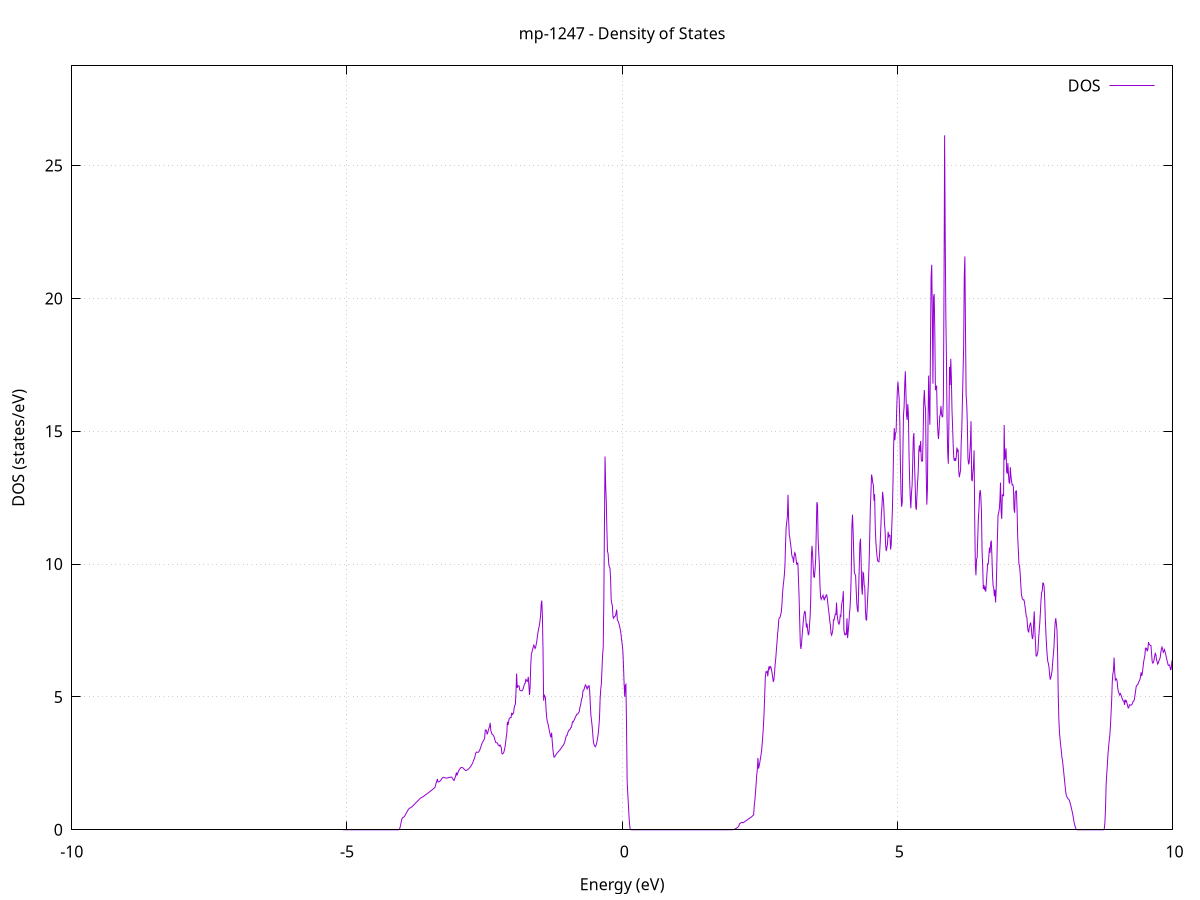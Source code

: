 set title 'mp-1247 - Density of States'
set xlabel 'Energy (eV)'
set ylabel 'DOS (states/eV)'
set grid
set xrange [-10:10]
set yrange [0:28.753]
set xzeroaxis lt -1
set terminal png size 800,600
set output 'mp-1247_dos_gnuplot.png'
plot '-' using 1:2 with lines title 'DOS'
-5.075200 0.000000
-5.064000 0.000000
-5.052800 0.000000
-5.041700 0.000000
-5.030500 0.000000
-5.019400 0.000000
-5.008200 0.000000
-4.997100 0.000000
-4.985900 0.000000
-4.974700 0.000000
-4.963600 0.000000
-4.952400 0.000000
-4.941300 0.000000
-4.930100 0.000000
-4.919000 0.000000
-4.907800 0.000000
-4.896600 0.000000
-4.885500 0.000000
-4.874300 0.000000
-4.863200 0.000000
-4.852000 0.000000
-4.840900 0.000000
-4.829700 0.000000
-4.818500 0.000000
-4.807400 0.000000
-4.796200 0.000000
-4.785100 0.000000
-4.773900 0.000000
-4.762700 0.000000
-4.751600 0.000000
-4.740400 0.000000
-4.729300 0.000000
-4.718100 0.000000
-4.707000 0.000000
-4.695800 0.000000
-4.684600 0.000000
-4.673500 0.000000
-4.662300 0.000000
-4.651200 0.000000
-4.640000 0.000000
-4.628900 0.000000
-4.617700 0.000000
-4.606500 0.000000
-4.595400 0.000000
-4.584200 0.000000
-4.573100 0.000000
-4.561900 0.000000
-4.550800 0.000000
-4.539600 0.000000
-4.528400 0.000000
-4.517300 0.000000
-4.506100 0.000000
-4.495000 0.000000
-4.483800 0.000000
-4.472600 0.000000
-4.461500 0.000000
-4.450300 0.000000
-4.439200 0.000000
-4.428000 0.000000
-4.416900 0.000000
-4.405700 0.000000
-4.394500 0.000000
-4.383400 0.000000
-4.372200 0.000000
-4.361100 0.000000
-4.349900 0.000000
-4.338800 0.000000
-4.327600 0.000000
-4.316400 0.000000
-4.305300 0.000000
-4.294100 0.000000
-4.283000 0.000000
-4.271800 0.000000
-4.260600 0.000000
-4.249500 0.000000
-4.238300 0.000000
-4.227200 0.000000
-4.216000 0.000000
-4.204900 0.000000
-4.193700 0.000000
-4.182500 0.000000
-4.171400 0.000000
-4.160200 0.000000
-4.149100 0.000000
-4.137900 0.000000
-4.126800 0.000000
-4.115600 0.000000
-4.104400 0.000000
-4.093300 0.000000
-4.082100 0.000000
-4.071000 0.000000
-4.059800 0.000100
-4.048700 0.020600
-4.037500 0.075600
-4.026300 0.165200
-4.015200 0.288600
-4.004000 0.396900
-3.992900 0.443700
-3.981700 0.468200
-3.970500 0.472500
-3.959400 0.489600
-3.948200 0.529400
-3.937100 0.570300
-3.925900 0.612200
-3.914800 0.654700
-3.903600 0.696800
-3.892400 0.738500
-3.881300 0.774800
-3.870100 0.800400
-3.859000 0.816200
-3.847800 0.825700
-3.836700 0.836000
-3.825500 0.854900
-3.814300 0.876600
-3.803200 0.899200
-3.792000 0.922300
-3.780900 0.946100
-3.769700 0.970100
-3.758600 0.994200
-3.747400 1.018200
-3.736200 1.042100
-3.725100 1.063900
-3.713900 1.086000
-3.702800 1.109100
-3.691600 1.133500
-3.680400 1.158400
-3.669300 1.180000
-3.658100 1.197400
-3.647000 1.211100
-3.635800 1.222500
-3.624700 1.236100
-3.613500 1.251800
-3.602300 1.268200
-3.591200 1.284900
-3.580000 1.301900
-3.568900 1.319000
-3.557700 1.336200
-3.546600 1.353300
-3.535400 1.370400
-3.524200 1.387400
-3.513100 1.405000
-3.501900 1.423100
-3.490800 1.441500
-3.479600 1.459800
-3.468500 1.478000
-3.457300 1.496300
-3.446100 1.515000
-3.435000 1.534200
-3.423800 1.553700
-3.412700 1.573500
-3.401500 1.593700
-3.390300 1.681600
-3.379200 1.762900
-3.368000 1.838500
-3.356900 1.909600
-3.345700 1.797500
-3.334600 1.802200
-3.323400 1.814700
-3.312200 1.827100
-3.301100 1.853700
-3.289900 1.880700
-3.278800 1.919800
-3.267600 1.950700
-3.256500 1.968000
-3.245300 1.977100
-3.234100 1.970500
-3.223000 1.958900
-3.211800 1.948600
-3.200700 1.945900
-3.189500 1.946400
-3.178400 1.949200
-3.167200 1.955500
-3.156000 1.962500
-3.144900 1.968100
-3.133700 1.972800
-3.122600 1.976300
-3.111400 1.985900
-3.100200 1.981900
-3.089100 1.959400
-3.077900 1.923800
-3.066800 1.884400
-3.055600 1.855400
-3.044500 1.908200
-3.033300 1.976200
-3.022100 2.057900
-3.011000 2.154700
-2.999800 2.060900
-2.988700 2.123000
-2.977500 2.185800
-2.966400 2.238000
-2.955200 2.274700
-2.944000 2.303900
-2.932900 2.335500
-2.921700 2.344100
-2.910600 2.343300
-2.899400 2.335900
-2.888300 2.322100
-2.877100 2.295300
-2.865900 2.269500
-2.854800 2.246800
-2.843600 2.231900
-2.832500 2.235500
-2.821300 2.245700
-2.810100 2.260400
-2.799000 2.278200
-2.787800 2.296800
-2.776700 2.320700
-2.765500 2.348400
-2.754400 2.376700
-2.743200 2.412700
-2.732000 2.451600
-2.720900 2.495500
-2.709700 2.540800
-2.698600 2.618400
-2.687400 2.669700
-2.676300 2.738000
-2.665100 2.849500
-2.653900 2.911100
-2.642800 2.926000
-2.631600 2.919700
-2.620500 2.914500
-2.609300 2.923100
-2.598200 2.958200
-2.587000 3.006000
-2.575800 3.067800
-2.564700 3.134700
-2.553500 3.204100
-2.542400 3.275700
-2.531200 3.309400
-2.520000 3.360500
-2.508900 3.386500
-2.497700 3.456500
-2.486600 3.759500
-2.475400 3.749800
-2.464300 3.729200
-2.453100 3.590000
-2.441900 3.658100
-2.430800 3.745400
-2.419600 3.829300
-2.408500 3.890800
-2.397300 4.022300
-2.386200 3.736600
-2.375000 3.662900
-2.363800 3.596400
-2.352700 3.586800
-2.341500 3.553500
-2.330400 3.512200
-2.319200 3.448600
-2.308100 3.355700
-2.296900 3.285200
-2.285700 3.277700
-2.274600 3.273200
-2.263400 3.257200
-2.252300 3.184400
-2.241100 3.177200
-2.229900 3.153200
-2.218800 3.192300
-2.207600 3.135500
-2.196500 3.110200
-2.185300 2.873600
-2.174200 2.854000
-2.163000 2.875300
-2.151800 2.907900
-2.140700 2.989700
-2.129500 3.099600
-2.118400 3.256200
-2.107200 3.465900
-2.096100 3.626100
-2.084900 4.061200
-2.073700 3.941000
-2.062600 4.081000
-2.051400 4.194200
-2.040300 4.201700
-2.029100 4.225600
-2.018000 4.225600
-2.006800 4.403900
-1.995600 4.336100
-1.984500 4.361300
-1.973300 4.396700
-1.962200 4.580700
-1.951000 4.679500
-1.939800 4.725000
-1.928700 5.196100
-1.917500 5.880800
-1.906400 5.337300
-1.895200 5.420400
-1.884100 5.409800
-1.872900 5.417500
-1.861700 5.270100
-1.850600 5.237800
-1.839400 5.233100
-1.828300 5.238400
-1.817100 5.234800
-1.806000 5.275100
-1.794800 5.337300
-1.783600 5.426700
-1.772500 5.496200
-1.761300 5.513600
-1.750200 5.660900
-1.739000 5.639300
-1.727900 5.584800
-1.716700 5.596800
-1.705500 5.755600
-1.694400 5.425000
-1.683200 5.074500
-1.672100 5.373700
-1.660900 6.184800
-1.649700 6.591800
-1.638600 6.688500
-1.627400 6.790500
-1.616300 6.870400
-1.605100 6.949600
-1.594000 6.903400
-1.582800 6.822600
-1.571600 6.869200
-1.560500 6.990300
-1.549300 7.120200
-1.538200 7.318200
-1.527000 7.453800
-1.515900 7.574100
-1.504700 7.690000
-1.493500 7.853700
-1.482400 8.046800
-1.471200 8.481200
-1.460100 8.626700
-1.448900 8.059600
-1.437800 6.768700
-1.426600 4.859200
-1.415400 5.067800
-1.404300 5.028300
-1.393100 4.955700
-1.382000 4.516900
-1.370800 4.221500
-1.359600 4.072600
-1.348500 4.003000
-1.337300 3.880600
-1.326200 3.768800
-1.315000 3.652000
-1.303900 3.539000
-1.292700 3.478600
-1.281500 3.652800
-1.270400 3.326600
-1.259200 3.053100
-1.248100 2.843100
-1.236900 2.732100
-1.225800 2.743900
-1.214600 2.785200
-1.203400 2.823000
-1.192300 2.858200
-1.181100 2.889400
-1.170000 2.915600
-1.158800 2.940800
-1.147700 2.965200
-1.136500 2.990200
-1.125300 3.018800
-1.114200 3.052600
-1.103000 3.086200
-1.091900 3.122800
-1.080700 3.154300
-1.069500 3.184700
-1.058400 3.224700
-1.047200 3.277000
-1.036100 3.358300
-1.024900 3.453300
-1.013800 3.539300
-1.002600 3.545800
-0.991400 3.621300
-0.980300 3.696000
-0.969100 3.747500
-0.958000 3.752600
-0.946800 3.778400
-0.935700 3.833000
-0.924500 3.854300
-0.913300 3.948000
-0.902200 4.066500
-0.891000 4.057500
-0.879900 4.097500
-0.868700 4.145300
-0.857600 4.201200
-0.846400 4.253700
-0.835200 4.298100
-0.824100 4.348400
-0.812900 4.347900
-0.801800 4.368400
-0.790600 4.406500
-0.779400 4.442900
-0.768300 4.606500
-0.757100 4.673400
-0.746000 4.807200
-0.734800 4.934200
-0.723700 4.980900
-0.712500 5.225900
-0.701300 5.239500
-0.690200 5.298700
-0.679000 5.386000
-0.667900 5.453000
-0.656700 5.427900
-0.645600 5.340400
-0.634400 5.300300
-0.623200 5.386300
-0.612100 5.372000
-0.600900 5.441900
-0.589800 5.219700
-0.578600 4.739000
-0.567500 4.307700
-0.556300 4.112400
-0.545100 3.897500
-0.534000 3.612700
-0.522800 3.326400
-0.511700 3.211900
-0.500500 3.166300
-0.489300 3.123800
-0.478200 3.156300
-0.467000 3.229700
-0.455900 3.332500
-0.444700 3.470300
-0.433600 3.638500
-0.422400 3.886100
-0.411200 4.227400
-0.400100 4.928200
-0.388900 5.288200
-0.377800 5.491300
-0.366600 6.036900
-0.355500 6.569100
-0.344300 6.852000
-0.333100 8.529000
-0.322000 11.358400
-0.310800 14.051500
-0.299700 12.970100
-0.288500 12.371200
-0.277400 11.318900
-0.266200 10.478300
-0.255000 10.390800
-0.243900 10.021000
-0.232700 9.900000
-0.221600 9.853700
-0.210400 9.479300
-0.199200 8.657000
-0.188100 8.526700
-0.176900 8.411400
-0.165800 8.009000
-0.154600 7.961200
-0.143500 8.024900
-0.132300 8.035600
-0.121100 8.049200
-0.110000 8.168900
-0.098800 8.285000
-0.087700 7.899900
-0.076500 7.860100
-0.065400 7.808200
-0.054200 7.728400
-0.043000 7.626800
-0.031900 7.515500
-0.020700 7.357400
-0.009600 7.144500
0.001600 6.973600
0.012700 6.747500
0.023900 6.197400
0.035100 5.533400
0.046200 5.005700
0.057400 5.440500
0.068500 5.472500
0.079700 3.892500
0.090900 1.823300
0.102000 1.375400
0.113200 0.957900
0.124300 0.524700
0.135500 0.181700
0.146600 0.025100
0.157800 0.000000
0.169000 0.000000
0.180100 0.000000
0.191300 0.000000
0.202400 0.000000
0.213600 0.000000
0.224700 0.000000
0.235900 0.000000
0.247100 0.000000
0.258200 0.000000
0.269400 0.000000
0.280500 0.000000
0.291700 0.000000
0.302900 0.000000
0.314000 0.000000
0.325200 0.000000
0.336300 0.000000
0.347500 0.000000
0.358600 0.000000
0.369800 0.000000
0.381000 0.000000
0.392100 0.000000
0.403300 0.000000
0.414400 0.000000
0.425600 0.000000
0.436700 0.000000
0.447900 0.000000
0.459100 0.000000
0.470200 0.000000
0.481400 0.000000
0.492500 0.000000
0.503700 0.000000
0.514800 0.000000
0.526000 0.000000
0.537200 0.000000
0.548300 0.000000
0.559500 0.000000
0.570600 0.000000
0.581800 0.000000
0.593000 0.000000
0.604100 0.000000
0.615300 0.000000
0.626400 0.000000
0.637600 0.000000
0.648700 0.000000
0.659900 0.000000
0.671100 0.000000
0.682200 0.000000
0.693400 0.000000
0.704500 0.000000
0.715700 0.000000
0.726800 0.000000
0.738000 0.000000
0.749200 0.000000
0.760300 0.000000
0.771500 0.000000
0.782600 0.000000
0.793800 0.000000
0.804900 0.000000
0.816100 0.000000
0.827300 0.000000
0.838400 0.000000
0.849600 0.000000
0.860700 0.000000
0.871900 0.000000
0.883100 0.000000
0.894200 0.000000
0.905400 0.000000
0.916500 0.000000
0.927700 0.000000
0.938800 0.000000
0.950000 0.000000
0.961200 0.000000
0.972300 0.000000
0.983500 0.000000
0.994600 0.000000
1.005800 0.000000
1.016900 0.000000
1.028100 0.000000
1.039300 0.000000
1.050400 0.000000
1.061600 0.000000
1.072700 0.000000
1.083900 0.000000
1.095000 0.000000
1.106200 0.000000
1.117400 0.000000
1.128500 0.000000
1.139700 0.000000
1.150800 0.000000
1.162000 0.000000
1.173200 0.000000
1.184300 0.000000
1.195500 0.000000
1.206600 0.000000
1.217800 0.000000
1.228900 0.000000
1.240100 0.000000
1.251300 0.000000
1.262400 0.000000
1.273600 0.000000
1.284700 0.000000
1.295900 0.000000
1.307000 0.000000
1.318200 0.000000
1.329400 0.000000
1.340500 0.000000
1.351700 0.000000
1.362800 0.000000
1.374000 0.000000
1.385100 0.000000
1.396300 0.000000
1.407500 0.000000
1.418600 0.000000
1.429800 0.000000
1.440900 0.000000
1.452100 0.000000
1.463300 0.000000
1.474400 0.000000
1.485600 0.000000
1.496700 0.000000
1.507900 0.000000
1.519000 0.000000
1.530200 0.000000
1.541400 0.000000
1.552500 0.000000
1.563700 0.000000
1.574800 0.000000
1.586000 0.000000
1.597100 0.000000
1.608300 0.000000
1.619500 0.000000
1.630600 0.000000
1.641800 0.000000
1.652900 0.000000
1.664100 0.000000
1.675200 0.000000
1.686400 0.000000
1.697600 0.000000
1.708700 0.000000
1.719900 0.000000
1.731000 0.000000
1.742200 0.000000
1.753400 0.000000
1.764500 0.000000
1.775700 0.000000
1.786800 0.000000
1.798000 0.000000
1.809100 0.000000
1.820300 0.000000
1.831500 0.000000
1.842600 0.000000
1.853800 0.000000
1.864900 0.000000
1.876100 0.000000
1.887200 0.000000
1.898400 0.000000
1.909600 0.000000
1.920700 0.000000
1.931900 0.000000
1.943000 0.000000
1.954200 0.000000
1.965300 0.000000
1.976500 0.000000
1.987700 0.000000
1.998800 0.000100
2.010000 0.001900
2.021100 0.006000
2.032300 0.012300
2.043500 0.020800
2.054600 0.031600
2.065800 0.044600
2.076900 0.059400
2.088100 0.075600
2.099200 0.093000
2.110400 0.111800
2.121600 0.152700
2.132700 0.228800
2.143900 0.244100
2.155000 0.258300
2.166200 0.271400
2.177300 0.283400
2.188500 0.263700
2.199700 0.265900
2.210800 0.280900
2.222000 0.296700
2.233100 0.313100
2.244300 0.329700
2.255400 0.346200
2.266600 0.362600
2.277800 0.379000
2.288900 0.395400
2.300100 0.411800
2.311200 0.428100
2.322400 0.443900
2.333600 0.457300
2.344700 0.476500
2.355900 0.497100
2.367000 0.518800
2.378200 0.541600
2.389300 0.565900
2.400500 0.914900
2.411700 1.106500
2.422800 1.404800
2.434000 1.711900
2.445100 2.060700
2.456300 2.260800
2.467400 2.702400
2.478600 2.304300
2.489800 2.414100
2.500900 2.524300
2.512100 2.680200
2.523200 2.812000
2.534400 2.991700
2.545500 3.256400
2.556700 3.569800
2.567900 3.933200
2.579000 4.405000
2.590200 5.068200
2.601300 5.725900
2.612500 5.943600
2.623700 5.926600
2.634800 5.963200
2.646000 5.778700
2.657100 5.999400
2.668300 6.148000
2.679400 6.064000
2.690600 6.145800
2.701800 6.126100
2.712900 6.030100
2.724100 5.899200
2.735200 5.737700
2.746400 5.567700
2.757500 5.650800
2.768700 5.891000
2.779900 6.222900
2.791000 6.441800
2.802200 6.760500
2.813300 7.047500
2.824500 7.382100
2.835600 7.585800
2.846800 7.923000
2.858000 7.978600
2.869100 7.996800
2.880300 8.093300
2.891400 8.192000
2.902600 8.461500
2.913800 8.867700
2.924900 9.160400
2.936100 9.354900
2.947200 9.593300
2.958400 9.952800
2.969500 10.801100
2.980700 11.406000
2.991900 11.591000
3.003000 11.810600
3.014200 12.607200
3.025300 11.686400
3.036500 11.102600
3.047600 10.972100
3.058800 10.790500
3.070000 10.609100
3.081100 10.362200
3.092300 10.250500
3.103400 10.232600
3.114600 10.052800
3.125700 10.317800
3.136900 10.430500
3.148100 10.382800
3.159200 10.209500
3.170400 9.997400
3.181500 10.011000
3.192700 10.055700
3.203900 9.429200
3.215000 8.764700
3.226200 7.872000
3.237300 6.991400
3.248500 6.804500
3.259600 7.014300
3.270800 7.321300
3.282000 7.612400
3.293100 7.888500
3.304300 8.110900
3.315400 8.218900
3.326600 8.202800
3.337700 7.921800
3.348900 7.610800
3.360100 7.761800
3.371200 7.517000
3.382400 7.343600
3.393500 7.366600
3.404700 7.701900
3.415800 8.036600
3.427000 8.735600
3.438200 10.246900
3.449300 10.687600
3.460500 10.381100
3.471600 9.878200
3.482800 9.520500
3.494000 9.506000
3.505100 9.798100
3.516300 10.182500
3.527400 11.249900
3.538600 12.330600
3.549700 12.225800
3.560900 10.943400
3.572100 10.442700
3.583200 10.006400
3.594400 9.196700
3.605500 8.772300
3.616700 8.673900
3.627800 8.740100
3.639000 8.767300
3.650200 8.825300
3.661300 8.724600
3.672500 8.637700
3.683600 8.743500
3.694800 8.735800
3.705900 8.830000
3.717100 8.843600
3.728300 8.712100
3.739400 8.484900
3.750600 8.275000
3.761700 8.093800
3.772900 7.848500
3.784100 7.709600
3.795200 7.392500
3.806400 7.324700
3.817500 7.403000
3.828700 7.532900
3.839800 7.903300
3.851000 7.893800
3.862200 8.020300
3.873300 8.118000
3.884500 8.104700
3.895600 8.551400
3.906800 8.090100
3.917900 7.916500
3.929100 7.784000
3.940300 7.741100
3.951400 7.805400
3.962600 8.065600
3.973700 8.035300
3.984900 8.376000
3.996000 8.585000
4.007200 8.664500
4.018400 8.982400
4.029500 7.527700
4.040700 7.362900
4.051800 7.333800
4.063000 7.386200
4.074200 7.364100
4.085300 7.960500
4.096500 7.215300
4.107600 7.460300
4.118800 7.736300
4.129900 8.102300
4.141100 8.366200
4.152300 8.859000
4.163400 9.739000
4.174600 11.442700
4.185700 11.856100
4.196900 11.259600
4.208000 10.415900
4.219200 9.690900
4.230400 9.612900
4.241500 9.581400
4.252700 9.025600
4.263800 8.510500
4.275000 8.275500
4.286100 8.191700
4.297300 9.017600
4.308500 9.908600
4.319600 10.767400
4.330800 10.954000
4.341900 10.160000
4.353100 9.104200
4.364300 8.847100
4.375400 9.687100
4.386600 9.651000
4.397700 9.210400
4.408900 9.132600
4.420000 8.281900
4.431200 7.909900
4.442400 7.895300
4.453500 8.413100
4.464700 8.887100
4.475800 9.351200
4.487000 10.009100
4.498100 10.982500
4.509300 12.071300
4.520500 12.681900
4.531600 13.369800
4.542800 13.254300
4.553900 13.054100
4.565100 12.981200
4.576200 12.382100
4.587400 12.635900
4.598600 11.420300
4.609700 10.852500
4.620900 10.528800
4.632000 10.284800
4.643200 10.117600
4.654400 10.099600
4.665500 10.085600
4.676700 10.348400
4.687800 10.762900
4.699000 11.299800
4.710100 11.883900
4.721300 12.183100
4.732500 12.719400
4.743600 12.506800
4.754800 12.172200
4.765900 11.551400
4.777100 11.290800
4.788200 10.697800
4.799400 10.488100
4.810600 10.625000
4.821700 10.764500
4.832900 11.216300
4.844000 11.045400
4.855200 11.094500
4.866400 11.083700
4.877500 10.547200
4.888700 10.720900
4.899800 11.450700
4.911000 12.089900
4.922100 13.152000
4.933300 14.458000
4.944500 15.115300
4.955600 14.663300
4.966800 14.933200
4.977900 14.971300
4.989100 15.850100
5.000200 16.518600
5.011400 16.865700
5.022600 16.521500
5.033700 16.210400
5.044900 15.382700
5.056000 13.781800
5.067200 12.640900
5.078300 12.158100
5.089500 12.330100
5.100700 14.137900
5.111800 15.601500
5.123000 15.909200
5.134100 16.714300
5.145300 17.257200
5.156500 16.441500
5.167600 15.594900
5.178800 15.428000
5.189900 16.023400
5.201100 15.657900
5.212200 14.216100
5.223400 13.185300
5.234600 12.513400
5.245700 12.103900
5.256900 12.676200
5.268000 12.937400
5.279200 13.785700
5.290300 14.741900
5.301500 14.934500
5.312700 13.751600
5.323800 13.034700
5.335000 12.145200
5.346100 12.044900
5.357300 12.614100
5.368400 13.091300
5.379600 13.472600
5.390800 14.275900
5.401900 14.471700
5.413100 14.225100
5.424200 14.633700
5.435400 13.931000
5.446600 13.868500
5.457700 13.889000
5.468900 14.792300
5.480000 16.120400
5.491200 16.550700
5.502300 16.013100
5.513500 15.814400
5.524700 13.521600
5.535800 12.236600
5.547000 12.801300
5.558100 15.350000
5.569300 17.095000
5.580400 15.864800
5.591600 15.245000
5.602800 18.349100
5.613900 20.810500
5.625100 21.268400
5.636200 19.390600
5.647400 16.792500
5.658500 20.049700
5.669700 20.163100
5.680900 18.811600
5.692000 16.546900
5.703200 16.684100
5.714300 16.699100
5.725500 15.542500
5.736700 14.976200
5.747800 14.707300
5.759000 15.048000
5.770100 15.556600
5.781300 15.632300
5.792400 15.952200
5.803600 15.654600
5.814800 15.541700
5.825900 15.557200
5.837100 16.227700
5.848200 20.260500
5.859400 26.138800
5.870500 22.294300
5.881700 19.333700
5.892900 17.670700
5.904000 15.398900
5.915200 14.206100
5.926300 13.775500
5.937500 15.335400
5.948600 17.424400
5.959800 16.734900
5.971000 17.728000
5.982100 17.004600
5.993300 15.805600
6.004400 15.165800
6.015600 14.440700
6.026800 13.967800
6.037900 13.890600
6.049100 13.988000
6.060200 13.881000
6.071400 14.040900
6.082500 14.388200
6.093700 14.213700
6.104900 14.319800
6.116000 13.502300
6.127200 13.271800
6.138300 13.412500
6.149500 13.532400
6.160600 14.576600
6.171800 15.075200
6.183000 16.164800
6.194100 17.175300
6.205300 18.181700
6.216400 20.856800
6.227600 21.578200
6.238700 18.836300
6.249900 16.370300
6.261100 16.028200
6.272200 15.283700
6.283400 13.982300
6.294500 13.753900
6.305700 13.827000
6.316900 14.202600
6.328000 14.581000
6.339200 15.377600
6.350300 13.187700
6.361500 13.118600
6.372600 13.454600
6.383800 13.695200
6.395000 14.281100
6.406100 11.695300
6.417300 10.000000
6.428400 9.577100
6.439600 10.174100
6.450700 10.249000
6.461900 11.010900
6.473100 11.737700
6.484200 12.090700
6.495400 12.657000
6.506500 12.790000
6.517700 12.537700
6.528800 11.981100
6.540000 10.458900
6.551200 9.934800
6.562300 9.066900
6.573500 9.213000
6.584600 9.022400
6.595800 9.150900
6.607000 8.960900
6.618100 9.318300
6.629300 9.640500
6.640400 10.007500
6.651600 9.998600
6.662700 10.280500
6.673900 10.621200
6.685100 10.425800
6.696200 10.789100
6.707400 10.885300
6.718500 10.318500
6.729700 9.582200
6.740800 9.181100
6.752000 9.099000
6.763200 8.791800
6.774300 9.036200
6.785500 8.554100
6.796600 9.052000
6.807800 9.981900
6.818900 10.987600
6.830100 11.833700
6.841300 11.931100
6.852400 12.054300
6.863600 12.376200
6.874700 13.067800
6.885900 11.988600
6.897100 11.701800
6.908200 12.609600
6.919400 12.603600
6.930500 12.555600
6.941700 15.235600
6.952800 13.924400
6.964000 14.075000
6.975200 14.356200
6.986300 13.455400
6.997500 13.426100
7.008600 13.801200
7.019800 13.370100
7.030900 13.061600
7.042100 13.048200
7.053300 13.649000
7.064400 13.302400
7.075600 13.121200
7.086700 12.982500
7.097900 12.990700
7.109000 12.907500
7.120200 12.073700
7.131400 11.931800
7.142500 12.697900
7.153700 12.748200
7.164800 12.752500
7.176000 12.038000
7.187200 11.027700
7.198300 10.550400
7.209500 10.015400
7.220600 9.939700
7.231800 9.659600
7.242900 9.255800
7.254100 8.882900
7.265300 8.747500
7.276400 8.679800
7.287600 8.654100
7.298700 8.660400
7.309900 8.575100
7.321000 8.392700
7.332200 8.226200
7.343400 8.023200
7.354500 7.996800
7.365700 7.640300
7.376800 7.473500
7.388000 7.444700
7.399100 7.636500
7.410300 7.717000
7.421500 7.801300
7.432600 7.649800
7.443800 7.344400
7.454900 7.179400
7.466100 7.284700
7.477300 7.802400
7.488400 8.219400
7.499600 7.487900
7.510700 7.036500
7.521900 6.543300
7.533000 6.538000
7.544200 6.615100
7.555400 6.725500
7.566500 7.170900
7.577700 7.494300
7.588800 7.792400
7.600000 8.205100
7.611100 8.646000
7.622300 8.928000
7.633500 8.999400
7.644600 9.288700
7.655800 9.278400
7.666900 9.158400
7.678100 8.680600
7.689200 7.927300
7.700400 7.375500
7.711600 6.915900
7.722700 6.579200
7.733900 6.337600
7.745000 6.257300
7.756200 6.117200
7.767400 5.848400
7.778500 5.652000
7.789700 5.733100
7.800800 5.837200
7.812000 5.996700
7.823100 6.316100
7.834300 6.581300
7.845500 6.843500
7.856600 7.344400
7.867800 7.798700
7.878900 7.964300
7.890100 7.749400
7.901200 7.520300
7.912400 6.609600
7.923600 5.114000
7.934700 4.172800
7.945900 3.678600
7.957000 3.406900
7.968200 3.189300
7.979300 2.979700
7.990500 2.726500
8.001700 2.612700
8.012800 2.378200
8.024000 2.158100
8.035100 1.925800
8.046300 1.698600
8.057500 1.463800
8.068600 1.315700
8.079800 1.248800
8.090900 1.199300
8.102100 1.166300
8.113200 1.152000
8.124400 1.112400
8.135600 1.043900
8.146700 0.958300
8.157900 0.863000
8.169000 0.761900
8.180200 0.655000
8.191300 0.539000
8.202500 0.389900
8.213700 0.262400
8.224800 0.166200
8.236000 0.087500
8.247100 0.035600
8.258300 0.006100
8.269400 0.000000
8.280600 0.000000
8.291800 0.000000
8.302900 0.000000
8.314100 0.000000
8.325200 0.000000
8.336400 0.000000
8.347600 0.000000
8.358700 0.000000
8.369900 0.000000
8.381000 0.000000
8.392200 0.000000
8.403300 0.000000
8.414500 0.000000
8.425700 0.000000
8.436800 0.000000
8.448000 0.000000
8.459100 0.000000
8.470300 0.000000
8.481400 0.000000
8.492600 0.000000
8.503800 0.000000
8.514900 0.000000
8.526100 0.000000
8.537200 0.000000
8.548400 0.000000
8.559500 0.000000
8.570700 0.000000
8.581900 0.000000
8.593000 0.000000
8.604200 0.000000
8.615300 0.000000
8.626500 0.000000
8.637700 0.000000
8.648800 0.000000
8.660000 0.000000
8.671100 0.000000
8.682300 0.000000
8.693400 0.000000
8.704600 0.000000
8.715800 0.000000
8.726900 0.000000
8.738100 0.000000
8.749200 0.000000
8.760400 0.037700
8.771500 0.262500
8.782700 0.779200
8.793900 1.690700
8.805000 2.098500
8.816200 2.442100
8.827300 2.837300
8.838500 3.088500
8.849600 3.355000
8.860800 3.540000
8.872000 3.890000
8.883100 4.357100
8.894300 4.851100
8.905400 5.548400
8.916600 5.869700
8.927800 5.996300
8.938900 6.482900
8.950100 5.930200
8.961200 5.635700
8.972400 5.681500
8.983500 5.681000
8.994700 5.579100
9.005900 5.316400
9.017000 5.201300
9.028200 5.134900
9.039300 5.073600
9.050500 5.128800
9.061600 5.081500
9.072800 5.024000
9.084000 4.949600
9.095100 4.890300
9.106300 4.844900
9.117400 4.848100
9.128600 4.700100
9.139700 4.896600
9.150900 4.827500
9.162100 4.853000
9.173200 4.765800
9.184400 4.672000
9.195500 4.583800
9.206700 4.601400
9.217900 4.707500
9.229000 4.702000
9.240200 4.690100
9.251300 4.692400
9.262500 4.714200
9.273600 4.766700
9.284800 4.834400
9.296000 4.842100
9.307100 4.913500
9.318300 5.058000
9.329400 5.222600
9.340600 5.394200
9.351700 5.437000
9.362900 5.452400
9.374100 5.490600
9.385200 5.563100
9.396400 5.602300
9.407500 5.650200
9.418700 5.756600
9.429800 5.929100
9.441000 5.787800
9.452200 5.907900
9.463300 6.097800
9.474500 6.293800
9.485600 6.437000
9.496800 6.532700
9.508000 6.827500
9.519100 6.802300
9.530300 6.827700
9.541400 6.718700
9.552600 6.787800
9.563700 7.065100
9.574900 6.994600
9.586100 6.958900
9.597200 6.939700
9.608400 6.934800
9.619500 6.641600
9.630700 6.337200
9.641800 6.272500
9.653000 6.290700
9.664200 6.387400
9.675300 6.536300
9.686500 6.640700
9.697600 6.601500
9.708800 6.401000
9.720000 6.334300
9.731100 6.237700
9.742300 6.276300
9.753400 6.358700
9.764600 6.421700
9.775700 6.472800
9.786900 6.660300
9.798100 6.819500
9.809200 6.878000
9.820400 6.807600
9.831500 6.680900
9.842700 6.718100
9.853800 6.780700
9.865000 6.693200
9.876200 6.615800
9.887300 6.499400
9.898500 6.392900
9.909600 6.303700
9.920800 6.201600
9.931900 6.184600
9.943100 6.202500
9.954300 6.136800
9.965400 6.028500
9.976600 6.049700
9.987700 6.326400
9.998900 6.392300
10.010100 6.126100
10.021200 6.041000
10.032400 6.243100
10.043500 6.328900
10.054700 6.196100
10.065800 6.150200
10.077000 6.479700
10.088200 6.657000
10.099300 6.811500
10.110500 6.915200
10.121600 7.067100
10.132800 7.168800
10.143900 7.199900
10.155100 7.484000
10.166300 7.614100
10.177400 7.612500
10.188600 7.681600
10.199700 7.632000
10.210900 7.808200
10.222000 7.569600
10.233200 7.600500
10.244400 7.663000
10.255500 7.795400
10.266700 7.860400
10.277800 7.949700
10.289000 8.048100
10.300200 8.063500
10.311300 8.278700
10.322500 8.471100
10.333600 8.317100
10.344800 8.043800
10.355900 7.967200
10.367100 7.774800
10.378300 7.622400
10.389400 7.537300
10.400600 7.651500
10.411700 7.617600
10.422900 7.692900
10.434000 7.696900
10.445200 7.632800
10.456400 7.562900
10.467500 7.391000
10.478700 6.911900
10.489800 6.292300
10.501000 5.627600
10.512100 4.726000
10.523300 4.379200
10.534500 4.309200
10.545600 4.348000
10.556800 4.460600
10.567900 4.657900
10.579100 4.931400
10.590300 5.282700
10.601400 5.798400
10.612600 6.755800
10.623700 7.674600
10.634900 8.250500
10.646000 8.744900
10.657200 9.795700
10.668400 10.032600
10.679500 10.328800
10.690700 9.770800
10.701800 9.094900
10.713000 8.358500
10.724100 8.108100
10.735300 7.693900
10.746500 7.202200
10.757600 7.040500
10.768800 7.213300
10.779900 7.419700
10.791100 7.961900
10.802200 7.796100
10.813400 8.147100
10.824600 8.174600
10.835700 8.513700
10.846900 8.964100
10.858000 9.222600
10.869200 9.498900
10.880400 8.772600
10.891500 8.524800
10.902700 8.366900
10.913800 8.246900
10.925000 8.164900
10.936100 8.066100
10.947300 7.935300
10.958500 7.929500
10.969600 7.829600
10.980800 7.636700
10.991900 7.290300
11.003100 7.051500
11.014200 6.660200
11.025400 6.673000
11.036600 6.729300
11.047700 6.344800
11.058900 6.368000
11.070000 6.433900
11.081200 6.424600
11.092300 6.510900
11.103500 6.605400
11.114700 6.672600
11.125800 6.698700
11.137000 6.763400
11.148100 6.844400
11.159300 7.006400
11.170500 7.054200
11.181600 7.329200
11.192800 7.330500
11.203900 7.202800
11.215100 6.949300
11.226200 6.867600
11.237400 6.943700
11.248600 6.718600
11.259700 6.667400
11.270900 6.629100
11.282000 6.567700
11.293200 6.498600
11.304300 6.419100
11.315500 6.431600
11.326700 6.575000
11.337800 6.680100
11.349000 6.746600
11.360100 6.732000
11.371300 6.761800
11.382400 6.899700
11.393600 7.165800
11.404800 7.203800
11.415900 7.345900
11.427100 7.469200
11.438200 7.726200
11.449400 7.705000
11.460600 7.700700
11.471700 7.653100
11.482900 7.564000
11.494000 7.484600
11.505200 7.418500
11.516300 7.255600
11.527500 7.114800
11.538700 7.034600
11.549800 7.223400
11.561000 7.003500
11.572100 6.991100
11.583300 6.984200
11.594400 7.060800
11.605600 7.292500
11.616800 7.259600
11.627900 6.838800
11.639100 6.541100
11.650200 6.433400
11.661400 6.391400
11.672500 6.301500
11.683700 6.124800
11.694900 6.029200
11.706000 5.956000
11.717200 5.961100
11.728300 5.989500
11.739500 6.002900
11.750700 6.021600
11.761800 6.002200
11.773000 6.028800
11.784100 6.017300
11.795300 5.985800
11.806400 6.301800
11.817600 6.764300
11.828800 6.649500
11.839900 6.384500
11.851100 6.023700
11.862200 6.052100
11.873400 6.326700
11.884500 6.717500
11.895700 7.086300
11.906900 7.331200
11.918000 7.277000
11.929200 7.345800
11.940300 7.236700
11.951500 7.083200
11.962600 7.032700
11.973800 6.901100
11.985000 6.998200
11.996100 6.794500
12.007300 6.747900
12.018400 6.788600
12.029600 6.863100
12.040800 7.030600
12.051900 7.236300
12.063100 7.150800
12.074200 7.343900
12.085400 7.424200
12.096500 7.170400
12.107700 6.854200
12.118900 6.756300
12.130000 6.752300
12.141200 6.827400
12.152300 6.972100
12.163500 7.122000
12.174600 7.345200
12.185800 7.591900
12.197000 7.726300
12.208100 7.787100
12.219300 7.513100
12.230400 7.309700
12.241600 6.984200
12.252700 6.722500
12.263900 6.556200
12.275100 6.456100
12.286200 6.542700
12.297400 6.676100
12.308500 6.828100
12.319700 6.886500
12.330900 7.140400
12.342000 7.294600
12.353200 7.352700
12.364300 7.467100
12.375500 7.684800
12.386600 8.617700
12.397800 8.290400
12.409000 8.280700
12.420100 8.284600
12.431300 8.257200
12.442400 7.843300
12.453600 7.904100
12.464700 7.990600
12.475900 8.203800
12.487100 8.500300
12.498200 8.155600
12.509400 8.067700
12.520500 8.138700
12.531700 8.156600
12.542800 8.023400
12.554000 7.991800
12.565200 8.194700
12.576300 8.472900
12.587500 8.753900
12.598600 8.591600
12.609800 8.624400
12.621000 8.508000
12.632100 8.325500
12.643300 8.082000
12.654400 7.792300
12.665600 7.545900
12.676700 7.333600
12.687900 7.233900
12.699100 7.296300
12.710200 7.403400
12.721400 7.568000
12.732500 7.786900
12.743700 7.896300
12.754800 8.077500
12.766000 8.323400
12.777200 8.362100
12.788300 8.250300
12.799500 8.132000
12.810600 7.767200
12.821800 7.775600
12.832900 7.538300
12.844100 7.351600
12.855300 7.252000
12.866400 7.159100
12.877600 7.029800
12.888700 7.037800
12.899900 6.726100
12.911100 6.615000
12.922200 6.530100
12.933400 6.405100
12.944500 6.507600
12.955700 6.462200
12.966800 6.342400
12.978000 5.878700
12.989200 5.539300
13.000300 5.411200
13.011500 5.286600
13.022600 5.177800
13.033800 5.066200
13.044900 4.971700
13.056100 4.807000
13.067300 4.607000
13.078400 4.434900
13.089600 4.347500
13.100700 4.308400
13.111900 4.288100
13.123000 4.320700
13.134200 4.307300
13.145400 4.295600
13.156500 4.308600
13.167700 4.376100
13.178800 4.395000
13.190000 4.359000
13.201200 4.328900
13.212300 4.216900
13.223500 4.158800
13.234600 4.112400
13.245800 4.032500
13.256900 4.010500
13.268100 4.133000
13.279300 3.800800
13.290400 3.600100
13.301600 3.519900
13.312700 3.479900
13.323900 3.466800
13.335000 3.533100
13.346200 3.619800
13.357400 3.420500
13.368500 3.347400
13.379700 3.314400
13.390800 3.245700
13.402000 3.222000
13.413100 3.031000
13.424300 2.772200
13.435500 2.688200
13.446600 2.577700
13.457800 2.651800
13.468900 2.706100
13.480100 2.732300
13.491300 2.761700
13.502400 2.853600
13.513600 2.914400
13.524700 2.952000
13.535900 3.005000
13.547000 3.062600
13.558200 3.121700
13.569400 3.248400
13.580500 3.373200
13.591700 3.471100
13.602800 3.555300
13.614000 3.632900
13.625100 3.719100
13.636300 3.818900
13.647500 3.888300
13.658600 3.893300
13.669800 3.908600
13.680900 3.928200
13.692100 3.964000
13.703200 3.928400
13.714400 3.992700
13.725600 4.127700
13.736700 4.185700
13.747900 4.276100
13.759000 4.271700
13.770200 4.271300
13.781400 4.284500
13.792500 4.299400
13.803700 4.305000
13.814800 4.353700
13.826000 4.278900
13.837100 4.288400
13.848300 4.352300
13.859500 4.447800
13.870600 4.579600
13.881800 4.744600
13.892900 4.922700
13.904100 5.172200
13.915200 5.444500
13.926400 5.714400
13.937600 6.028800
13.948700 6.170200
13.959900 6.416100
13.971000 6.557000
13.982200 6.638300
13.993300 6.684400
14.004500 6.706800
14.015700 6.804600
14.026800 6.874200
14.038000 6.947700
14.049100 6.911300
14.060300 6.626000
14.071500 6.359300
14.082600 6.151200
14.093800 5.994200
14.104900 5.934300
14.116100 5.944300
14.127200 5.861400
14.138400 5.645600
14.149600 5.581500
14.160700 5.491000
14.171900 5.416500
14.183000 5.448300
14.194200 5.500200
14.205300 5.557500
14.216500 5.476900
14.227700 5.412000
14.238800 5.406900
14.250000 5.444700
14.261100 5.511900
14.272300 5.563100
14.283500 5.615200
14.294600 5.628000
14.305800 5.647300
14.316900 5.751800
14.328100 5.899100
14.339200 6.298800
14.350400 6.445500
14.361600 6.688200
14.372700 6.803000
14.383900 6.915000
14.395000 6.998000
14.406200 7.063500
14.417300 7.128100
14.428500 7.175200
14.439700 7.393300
14.450800 7.459500
14.462000 7.316400
14.473100 6.957300
14.484300 6.637300
14.495400 6.424400
14.506600 6.285500
14.517800 6.139600
14.528900 6.095400
14.540100 6.209800
14.551200 6.127300
14.562400 6.112000
14.573600 6.204500
14.584700 6.020300
14.595900 5.838800
14.607000 5.786500
14.618200 5.818900
14.629300 5.873900
14.640500 5.950100
14.651700 5.981700
14.662800 6.102200
14.674000 5.993300
14.685100 6.082300
14.696300 6.316900
14.707400 6.603900
14.718600 6.599400
14.729800 6.453800
14.740900 6.400700
14.752100 6.410900
14.763200 6.314800
14.774400 6.375100
14.785500 6.489300
14.796700 6.600000
14.807900 6.675000
14.819000 6.577900
14.830200 6.404200
14.841300 6.598500
14.852500 6.566100
14.863700 6.508400
14.874800 6.438000
14.886000 6.384800
14.897100 6.353300
14.908300 6.355600
14.919400 6.445600
14.930600 6.539300
14.941800 6.524600
14.952900 6.466100
14.964100 6.588000
14.975200 6.073100
14.986400 5.895300
14.997500 5.690000
15.008700 5.626500
15.019900 5.678500
15.031000 5.768600
15.042200 5.818600
15.053300 5.899500
15.064500 6.012400
15.075600 6.130700
15.086800 6.311400
15.098000 6.493800
15.109100 6.633700
15.120300 6.770900
15.131400 6.948100
15.142600 7.184500
15.153800 7.251700
15.164900 7.478700
15.176100 7.485900
15.187200 7.432000
15.198400 7.413700
15.209500 7.391300
15.220700 7.359500
15.231900 7.311100
15.243000 7.232000
15.254200 7.126600
15.265300 7.011400
15.276500 6.819500
15.287600 6.170000
15.298800 5.650800
15.310000 5.396300
15.321100 5.212100
15.332300 5.092800
15.343400 5.116700
15.354600 5.174100
15.365700 5.317300
15.376900 5.536200
15.388100 5.854900
15.399200 6.139200
15.410400 6.288300
15.421500 6.495500
15.432700 6.819200
15.443900 7.340500
15.455000 7.607900
15.466200 7.693700
15.477300 7.472900
15.488500 7.252300
15.499600 7.104200
15.510800 7.034300
15.522000 6.949700
15.533100 7.045000
15.544300 6.643900
15.555400 6.357900
15.566600 6.174300
15.577700 5.889800
15.588900 5.545400
15.600100 5.348000
15.611200 5.246700
15.622400 5.209800
15.633500 5.138700
15.644700 5.036000
15.655800 4.893200
15.667000 4.819900
15.678200 4.736000
15.689300 4.691900
15.700500 4.622300
15.711600 4.786400
15.722800 4.653700
15.734000 4.503300
15.745100 4.375700
15.756300 4.298100
15.767400 4.392300
15.778600 3.946100
15.789700 3.833800
15.800900 3.508200
15.812100 3.257600
15.823200 2.837100
15.834400 2.357200
15.845500 2.000300
15.856700 1.686400
15.867800 1.474900
15.879000 1.329800
15.890200 1.195100
15.901300 1.069200
15.912500 0.943700
15.923600 0.825100
15.934800 0.681400
15.945900 0.592900
15.957100 0.524500
15.968300 0.454400
15.979400 0.395600
15.990600 0.350100
16.001700 0.312900
16.012900 0.281800
16.024100 0.254200
16.035200 0.228200
16.046400 0.202200
16.057500 0.175400
16.068700 0.148000
16.079800 0.121700
16.091000 0.099200
16.102200 0.080400
16.113300 0.065500
16.124500 0.053100
16.135600 0.042100
16.146800 0.032300
16.157900 0.023900
16.169100 0.016700
16.180300 0.010800
16.191400 0.006100
16.202600 0.002800
16.213700 0.000800
16.224900 0.000000
16.236000 0.000000
16.247200 0.000000
16.258400 0.000000
16.269500 0.000000
16.280700 0.000000
16.291800 0.000000
16.303000 0.000000
16.314200 0.000000
16.325300 0.000000
16.336500 0.000000
16.347600 0.000000
16.358800 0.000000
16.369900 0.000000
16.381100 0.000000
16.392300 0.000000
16.403400 0.000000
16.414600 0.000000
16.425700 0.000000
16.436900 0.000000
16.448000 0.000000
16.459200 0.000000
16.470400 0.000000
16.481500 0.000000
16.492700 0.000000
16.503800 0.000000
16.515000 0.000000
16.526100 0.000000
16.537300 0.000000
16.548500 0.000000
16.559600 0.000000
16.570800 0.000000
16.581900 0.000000
16.593100 0.000000
16.604300 0.000000
16.615400 0.000000
16.626600 0.000000
16.637700 0.000000
16.648900 0.000000
16.660000 0.000000
16.671200 0.000000
16.682400 0.000000
16.693500 0.000000
16.704700 0.000000
16.715800 0.000000
16.727000 0.000000
16.738100 0.000000
16.749300 0.000000
16.760500 0.000000
16.771600 0.000000
16.782800 0.000000
16.793900 0.000000
16.805100 0.000000
16.816200 0.000000
16.827400 0.000000
16.838600 0.000000
16.849700 0.000000
16.860900 0.000000
16.872000 0.000000
16.883200 0.000000
16.894400 0.000000
16.905500 0.000000
16.916700 0.000000
16.927800 0.000000
16.939000 0.000000
16.950100 0.000000
16.961300 0.000000
16.972500 0.000000
16.983600 0.000000
16.994800 0.000000
17.005900 0.000000
17.017100 0.000000
17.028200 0.000000
17.039400 0.000000
17.050600 0.000000
17.061700 0.000000
17.072900 0.000000
17.084000 0.000000
17.095200 0.000000
17.106300 0.000000
17.117500 0.000000
17.128700 0.000000
17.139800 0.000000
17.151000 0.000000
17.162100 0.000000
17.173300 0.000000
17.184500 0.000000
17.195600 0.000000
17.206800 0.000000
17.217900 0.000000
17.229100 0.000000
17.240200 0.000000
e

